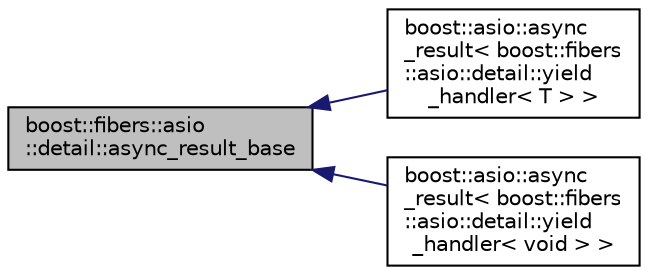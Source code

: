 digraph "boost::fibers::asio::detail::async_result_base"
{
  edge [fontname="Helvetica",fontsize="10",labelfontname="Helvetica",labelfontsize="10"];
  node [fontname="Helvetica",fontsize="10",shape=record];
  rankdir="LR";
  Node0 [label="boost::fibers::asio\l::detail::async_result_base",height=0.2,width=0.4,color="black", fillcolor="grey75", style="filled", fontcolor="black"];
  Node0 -> Node1 [dir="back",color="midnightblue",fontsize="10",style="solid"];
  Node1 [label="boost::asio::async\l_result\< boost::fibers\l::asio::detail::yield\l_handler\< T \> \>",height=0.2,width=0.4,color="black", fillcolor="white", style="filled",URL="$classboost_1_1asio_1_1async__result_3_01boost_1_1fibers_1_1asio_1_1detail_1_1yield__handler_3_01_t_01_4_01_4.html"];
  Node0 -> Node2 [dir="back",color="midnightblue",fontsize="10",style="solid"];
  Node2 [label="boost::asio::async\l_result\< boost::fibers\l::asio::detail::yield\l_handler\< void \> \>",height=0.2,width=0.4,color="black", fillcolor="white", style="filled",URL="$classboost_1_1asio_1_1async__result_3_01boost_1_1fibers_1_1asio_1_1detail_1_1yield__handler_3_01void_01_4_01_4.html"];
}
